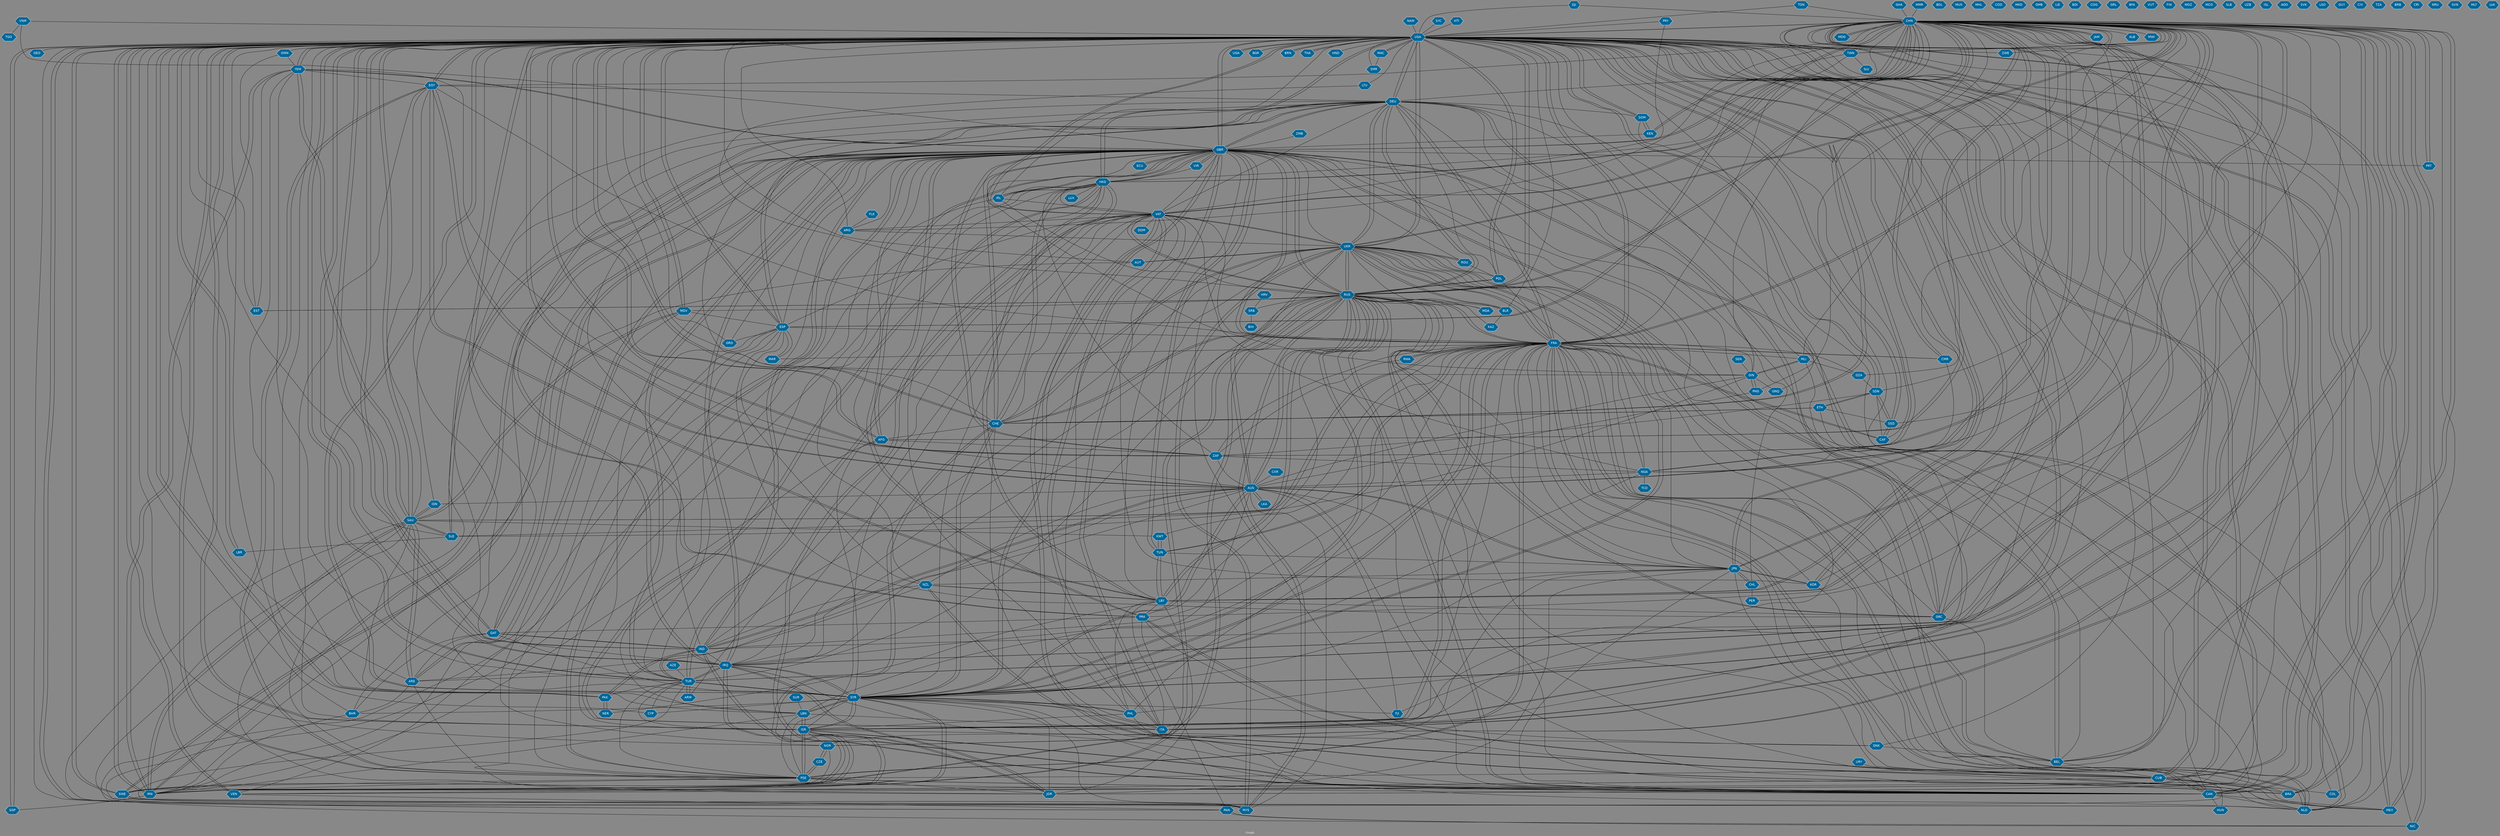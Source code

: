 // Countries together in item graph
graph {
	graph [bgcolor="#888888" fontcolor=white fontsize=12 label="Graph" outputorder=edgesfirst overlap=prism]
	node [color=white fillcolor="#006699" fontcolor=white fontname=Helvetica shape=hexagon style=filled]
	edge [arrowhead=open color=black fontcolor=white fontname=Courier fontsize=12]
		CHN [label=CHN]
		USA [label=USA]
		ZAF [label=ZAF]
		RUS [label=RUS]
		GBR [label=GBR]
		FRA [label=FRA]
		CAN [label=CAN]
		SYR [label=SYR]
		MDG [label=MDG]
		SWE [label=SWE]
		LTU [label=LTU]
		VAT [label=VAT]
		MAC [label=MAC]
		SUR [label=SUR]
		AUT [label=AUT]
		IRN [label=IRN]
		UKR [label=UKR]
		JOR [label=JOR]
		SAU [label=SAU]
		AUS [label=AUS]
		IRQ [label=IRQ]
		BEL [label=BEL]
		ITA [label=ITA]
		LBY [label=LBY]
		QAT [label=QAT]
		PSE [label=PSE]
		ARE [label=ARE]
		BHR [label=BHR]
		IND [label=IND]
		EGY [label=EGY]
		DNK [label=DNK]
		TUR [label=TUR]
		BRA [label=BRA]
		NZL [label=NZL]
		NGA [label=NGA]
		PHL [label=PHL]
		ISR [label=ISR]
		KEN [label=KEN]
		NOR [label=NOR]
		JPN [label=JPN]
		GRC [label=GRC]
		TCD [label=TCD]
		CUB [label=CUB]
		AFG [label=AFG]
		PAN [label=PAN]
		NIC [label=NIC]
		HKG [label=HKG]
		SSD [label=SSD]
		SDN [label=SDN]
		KOR [label=KOR]
		MEX [label=MEX]
		BOL [label=BOL]
		DEU [label=DEU]
		CHE [label=CHE]
		GEO [label=GEO]
		ESP [label=ESP]
		HTI [label=HTI]
		POL [label=POL]
		MUS [label=MUS]
		MYS [label=MYS]
		ECU [label=ECU]
		MHL [label=MHL]
		ARG [label=ARG]
		HUN [label=HUN]
		VEN [label=VEN]
		YEM [label=YEM]
		PRY [label=PRY]
		BLR [label=BLR]
		CHL [label=CHL]
		IRL [label=IRL]
		LBR [label=LBR]
		COD [label=COD]
		MKD [label=MKD]
		LBN [label=LBN]
		EST [label=EST]
		MAR [label=MAR]
		SOM [label=SOM]
		COL [label=COL]
		UGA [label=UGA]
		NLD [label=NLD]
		LKA [label=LKA]
		GMB [label=GMB]
		SEN [label=SEN]
		GIN [label=GIN]
		BGR [label=BGR]
		TUN [label=TUN]
		KWT [label=KWT]
		LIE [label=LIE]
		BIH [label=BIH]
		CZE [label=CZE]
		TWN [label=TWN]
		BDI [label=BDI]
		COG [label=COG]
		SLE [label=SLE]
		TON [label=TON]
		SRB [label=SRB]
		GRL [label=GRL]
		CAF [label=CAF]
		PRK [label=PRK]
		ROU [label=ROU]
		BFA [label=BFA]
		DZA [label=DZA]
		CMR [label=CMR]
		VUT [label=VUT]
		PRT [label=PRT]
		ETH [label=ETH]
		PAK [label=PAK]
		FIN [label=FIN]
		ZWE [label=ZWE]
		KAZ [label=KAZ]
		"CXR " [label="CXR "]
		RWA [label=RWA]
		MOZ [label=MOZ]
		MDV [label=MDV]
		MCO [label=MCO]
		SLB [label=SLB]
		PER [label=PER]
		URY [label=URY]
		GHA [label=GHA]
		JAM [label=JAM]
		SLV [label=SLV]
		NER [label=NER]
		UZB [label=UZB]
		ZMB [label=ZMB]
		CYP [label=CYP]
		VIR [label=VIR]
		LUX [label=LUX]
		AZE [label=AZE]
		ISL [label=ISL]
		PNG [label=PNG]
		NAM [label=NAM]
		MLI [label=MLI]
		ALB [label=ALB]
		IDN [label=IDN]
		ARM [label=ARM]
		FJI [label=FJI]
		HRV [label=HRV]
		AGO [label=AGO]
		SVK [label=SVK]
		LSO [label=LSO]
		BRN [label=BRN]
		THA [label=THA]
		GUY [label=GUY]
		VNM [label=VNM]
		DJI [label=DJI]
		SMR [label=SMR]
		CIV [label=CIV]
		TGO [label=TGO]
		TZA [label=TZA]
		MMR [label=MMR]
		GRD [label=GRD]
		SGP [label=SGP]
		BRB [label=BRB]
		CRI [label=CRI]
		NRU [label=NRU]
		SVN [label=SVN]
		DOM [label=DOM]
		MLT [label=MLT]
		LVA [label=LVA]
		SYC [label=SYC]
		MDA [label=MDA]
		HND [label=HND]
		GNQ [label=GNQ]
		FLK [label=FLK]
		OMN [label=OMN]
		MWI [label=MWI]
			FRA -- MLI [weight=2]
			HKG -- GBR [weight=4]
			USA -- VAT [weight=2]
			USA -- CYP [weight=1]
			GRC -- USA [weight=1]
			CAF -- FRA [weight=1]
			ZAF -- AUS [weight=1]
			ARG -- USA [weight=1]
			EGY -- CHN [weight=1]
			THA -- USA [weight=1]
			IRQ -- DEU [weight=1]
			MAC -- SMR [weight=1]
			HKG -- ZAF [weight=1]
			SDN -- ETH [weight=1]
			EST -- YEM [weight=1]
			QAT -- GBR [weight=1]
			VNM -- USA [weight=1]
			EGY -- DEU [weight=2]
			ETH -- CHE [weight=2]
			MAR -- ESP [weight=1]
			VAT -- RUS [weight=1]
			FRA -- NLD [weight=1]
			CHN -- MEX [weight=5]
			FLK -- ARG [weight=1]
			CAN -- PSE [weight=1]
			HKG -- LUX [weight=1]
			DEU -- QAT [weight=1]
			CHE -- USA [weight=1]
			MYS -- SWE [weight=1]
			AUS -- JPN [weight=1]
			IND -- CHN [weight=1]
			VAT -- SYR [weight=3]
			PHL -- CAN [weight=1]
			CHN -- PRK [weight=2]
			LBY -- USA [weight=10]
			UKR -- AUT [weight=1]
			GBR -- VIR [weight=1]
			USA -- YEM [weight=5]
			USA -- SGP [weight=1]
			ZMB -- GBR [weight=1]
			USA -- EST [weight=1]
			CHN -- SDN [weight=2]
			SSD -- CHN [weight=1]
			JPN -- NZL [weight=1]
			USA -- UKR [weight=54]
			ESP -- USA [weight=3]
			BRN -- USA [weight=1]
			NGA -- USA [weight=6]
			KOR -- USA [weight=4]
			EGY -- PSE [weight=2]
			CAN -- DEU [weight=2]
			CUB -- BRA [weight=2]
			CHN -- PRT [weight=1]
			DEU -- IND [weight=1]
			ARG -- IRN [weight=1]
			TUN -- LBY [weight=2]
			USA -- SYR [weight=23]
			NLD -- UKR [weight=3]
			PSE -- ESP [weight=1]
			RWA -- FRA [weight=4]
			FRA -- CMR [weight=1]
			FRA -- SAU [weight=1]
			PSE -- EGY [weight=2]
			GBR -- IND [weight=2]
			ARE -- JOR [weight=1]
			PSE -- CAN [weight=1]
			BEL -- CUB [weight=1]
			LBN -- SYR [weight=1]
			RUS -- SRB [weight=1]
			NLD -- TUR [weight=1]
			RUS -- PRK [weight=1]
			TUR -- GBR [weight=2]
			IRN -- AFG [weight=1]
			CHN -- FRA [weight=9]
			TUR -- IRQ [weight=3]
			CHN -- MLI [weight=1]
			CUB -- VAT [weight=2]
			POL -- DEU [weight=1]
			IRN -- SYR [weight=2]
			USA -- RUS [weight=80]
			SAU -- IRN [weight=3]
			FRA -- DEU [weight=7]
			CHN -- NIC [weight=4]
			YEM -- SAU [weight=11]
			GRC -- CHN [weight=2]
			IRN -- RUS [weight=4]
			USA -- GRD [weight=2]
			IND -- CAN [weight=1]
			USA -- ZAF [weight=1]
			ARE -- QAT [weight=1]
			USA -- MYS [weight=1]
			AUS -- UKR [weight=1]
			RWA -- ZAF [weight=1]
			MLI -- DZA [weight=1]
			USA -- OMN [weight=1]
			GBR -- SWE [weight=1]
			SWE -- USA [weight=1]
			HTI -- USA [weight=1]
			AFG -- ZAF [weight=2]
			CHN -- ITA [weight=3]
			NLD -- USA [weight=2]
			ITA -- CHE [weight=1]
			PAK -- NER [weight=2]
			FRA -- SYR [weight=4]
			MEX -- USA [weight=4]
			SLE -- GBR [weight=1]
			VAT -- CHN [weight=6]
			MDG -- CHN [weight=1]
			CAN -- FRA [weight=2]
			LBN -- ITA [weight=1]
			USA -- GRC [weight=1]
			USA -- FRA [weight=16]
			NOR -- CZE [weight=1]
			FRA -- RUS [weight=5]
			USA -- SOM [weight=4]
			USA -- ESP [weight=1]
			AUT -- UKR [weight=2]
			ITA -- DEU [weight=1]
			POL -- RUS [weight=3]
			USA -- SDN [weight=1]
			GBR -- USA [weight=26]
			GBR -- ZAF [weight=4]
			VNM -- TGO [weight=1]
			GRC -- ESP [weight=2]
			VAT -- ESP [weight=1]
			GBR -- PRK [weight=2]
			LBY -- ITA [weight=1]
			USA -- ISR [weight=11]
			SYR -- USA [weight=32]
			SYR -- IRQ [weight=7]
			ISR -- JOR [weight=1]
			PHL -- ISR [weight=1]
			CUB -- FRA [weight=1]
			RUS -- JPN [weight=1]
			SRB -- BIH [weight=1]
			ISR -- SYR [weight=5]
			LBY -- PHL [weight=3]
			RUS -- FRA [weight=7]
			IRQ -- USA [weight=42]
			TON -- CHN [weight=1]
			GBR -- BHR [weight=2]
			CHN -- IRN [weight=1]
			USA -- POL [weight=3]
			MDV -- NOR [weight=1]
			FRA -- IRQ [weight=1]
			AUS -- IDN [weight=1]
			IRQ -- EGY [weight=1]
			SAU -- JOR [weight=1]
			QAT -- SYR [weight=1]
			GBR -- DNK [weight=2]
			ARG -- GBR [weight=2]
			AUS -- NLD [weight=1]
			USA -- IND [weight=9]
			DEU -- SOM [weight=1]
			SOM -- KEN [weight=3]
			AUS -- RUS [weight=2]
			USA -- LTU [weight=1]
			JPN -- UKR [weight=1]
			CAN -- MEX [weight=2]
			ISR -- NOR [weight=1]
			USA -- VEN [weight=5]
			PRK -- CUB [weight=1]
			RUS -- BLR [weight=3]
			USA -- TWN [weight=1]
			FRA -- NGA [weight=1]
			SYR -- ITA [weight=1]
			CUB -- PRK [weight=1]
			POL -- UKR [weight=2]
			JOR -- USA [weight=2]
			UKR -- IND [weight=1]
			CHN -- NOR [weight=2]
			FRA -- POL [weight=1]
			USA -- SSD [weight=1]
			BHR -- USA [weight=1]
			USA -- JOR [weight=2]
			USA -- SMR [weight=1]
			SLE -- LBR [weight=2]
			ESP -- DEU [weight=1]
			TUR -- SYR [weight=7]
			CUB -- MEX [weight=1]
			CUB -- PAN [weight=3]
			GRC -- BEL [weight=1]
			SYR -- CYP [weight=1]
			TUR -- PAK [weight=1]
			CAN -- USA [weight=7]
			GIN -- PNG [weight=5]
			GBR -- YEM [weight=1]
			KOR -- FRA [weight=1]
			IRQ -- AUS [weight=1]
			CHN -- TUR [weight=1]
			GBR -- TUN [weight=1]
			ISR -- FRA [weight=6]
			SLE -- USA [weight=2]
			IRL -- VAT [weight=1]
			HKG -- CHE [weight=1]
			FRA -- MAR [weight=1]
			ROU -- UKR [weight=1]
			VAT -- CHE [weight=1]
			RUS -- CAN [weight=2]
			MLI -- BEL [weight=1]
			ZAF -- CHN [weight=4]
			CHN -- JAM [weight=2]
			ISR -- IRN [weight=11]
			SYR -- FJI [weight=1]
			SYR -- LBN [weight=5]
			HRV -- SRB [weight=2]
			SYC -- USA [weight=1]
			CHE -- ETH [weight=1]
			NIC -- CHN [weight=3]
			RUS -- IRN [weight=3]
			AUS -- ARE [weight=1]
			PRK -- MEX [weight=1]
			CAF -- USA [weight=1]
			SAU -- ARE [weight=1]
			CHN -- BRA [weight=1]
			CHN -- GIN [weight=1]
			TUR -- USA [weight=3]
			CHN -- ESP [weight=3]
			NER -- LBY [weight=1]
			DEU -- ESP [weight=1]
			SYR -- IRN [weight=3]
			USA -- IRN [weight=27]
			CAF -- SSD [weight=1]
			NZL -- BRA [weight=1]
			MLI -- GIN [weight=1]
			GRD -- GBR [weight=1]
			BHR -- IRN [weight=1]
			CHL -- PER [weight=1]
			VAT -- GBR [weight=1]
			DNK -- BEL [weight=1]
			AUS -- USA [weight=8]
			ESP -- TUR [weight=1]
			RUS -- VAT [weight=2]
			PHL -- HKG [weight=1]
			CHN -- ARG [weight=1]
			FRA -- CAN [weight=2]
			ZWE -- CHN [weight=1]
			JOR -- SYR [weight=4]
			PAN -- HKG [weight=1]
			ISR -- TUR [weight=1]
			CHE -- GBR [weight=1]
			GIN -- GBR [weight=1]
			GBR -- LBY [weight=4]
			TUR -- RUS [weight=2]
			IRQ -- RUS [weight=1]
			NZL -- TUR [weight=1]
			USA -- IRQ [weight=35]
			BLR -- UKR [weight=2]
			GBR -- SLE [weight=1]
			FRA -- IND [weight=2]
			KEN -- CHN [weight=1]
			GIN -- SLE [weight=1]
			LBY -- NZL [weight=2]
			IRQ -- SYR [weight=8]
			PSE -- ISR [weight=68]
			DEU -- VAT [weight=1]
			CZE -- NOR [weight=1]
			HKG -- ITA [weight=1]
			ISR -- USA [weight=16]
			DEU -- GRC [weight=8]
			USA -- HND [weight=1]
			USA -- DNK [weight=1]
			TWN -- FRA [weight=1]
			GBR -- RUS [weight=6]
			KEN -- SOM [weight=5]
			ARM -- VAT [weight=1]
			MYS -- UKR [weight=9]
			GBR -- HKG [weight=4]
			BEL -- GBR [weight=2]
			POL -- USA [weight=3]
			VAT -- NGA [weight=1]
			USA -- KOR [weight=2]
			PNG -- GIN [weight=3]
			GBR -- SYR [weight=6]
			KEN -- GBR [weight=1]
			CHN -- JPN [weight=7]
			PSE -- FRA [weight=1]
			ISR -- PSE [weight=79]
			DJI -- USA [weight=1]
			IND -- PAK [weight=1]
			MYS -- AUS [weight=2]
			CHN -- KEN [weight=1]
			IND -- QAT [weight=1]
			GBR -- ITA [weight=1]
			ESP -- FRA [weight=3]
			NLD -- RUS [weight=2]
			SWE -- GBR [weight=1]
			AUS -- EGY [weight=2]
			SYR -- UKR [weight=1]
			DEU -- IRQ [weight=1]
			SAU -- SLE [weight=1]
			MDA -- UKR [weight=1]
			NLD -- GBR [weight=1]
			USA -- JPN [weight=9]
			USA -- MEX [weight=10]
			GBR -- NLD [weight=1]
			SSD -- USA [weight=1]
			PSE -- IRN [weight=1]
			PRK -- QAT [weight=1]
			NLD -- SYR [weight=2]
			VAT -- PHL [weight=2]
			TUR -- HKG [weight=2]
			IRN -- SAU [weight=1]
			GRC -- GBR [weight=1]
			LBY -- EGY [weight=2]
			NGA -- TCD [weight=1]
			ETH -- SSD [weight=2]
			LKA -- AUS [weight=4]
			SDN -- USA [weight=2]
			VEN -- CUB [weight=1]
			LBY -- CHN [weight=1]
			UKR -- DEU [weight=8]
			GBR -- NZL [weight=3]
			BRA -- FRA [weight=1]
			USA -- CAN [weight=3]
			CAN -- ISR [weight=2]
			FRA -- RWA [weight=2]
			RUS -- IRL [weight=1]
			IRQ -- TUR [weight=1]
			SAU -- KWT [weight=1]
			UKR -- CHN [weight=6]
			ISR -- CAN [weight=2]
			FRA -- VAT [weight=1]
			CUB -- COL [weight=1]
			AUS -- SYR [weight=1]
			USA -- IRL [weight=1]
			UKR -- NGA [weight=1]
			IND -- IRQ [weight=1]
			OMN -- EST [weight=1]
			ISR -- VAT [weight=1]
			SAU -- FRA [weight=1]
			CHE -- UKR [weight=2]
			"CXR " -- AUS [weight=1]
			ESP -- CAN [weight=1]
			SAU -- LBN [weight=2]
			CHN -- DZA [weight=1]
			CUB -- USA [weight=15]
			GBR -- ECU [weight=3]
			LBY -- JOR [weight=1]
			GRC -- DEU [weight=7]
			USA -- CHN [weight=95]
			CHN -- AFG [weight=3]
			DEU -- CHL [weight=1]
			ISR -- ETH [weight=2]
			NGA -- SYR [weight=1]
			NGA -- AUS [weight=2]
			CHN -- IRQ [weight=2]
			IRL -- HKG [weight=1]
			FRA -- UKR [weight=4]
			IDN -- SAU [weight=1]
			ITA -- CHN [weight=3]
			CHN -- HKG [weight=1]
			HKG -- USA [weight=7]
			IRQ -- CHN [weight=1]
			IRQ -- GBR [weight=3]
			SYR -- TUR [weight=8]
			VEN -- USA [weight=5]
			EGY -- FRA [weight=1]
			CZE -- PSE [weight=2]
			USA -- THA [weight=1]
			GBR -- COL [weight=2]
			CHE -- RUS [weight=2]
			CAN -- HUN [weight=1]
			SAU -- YEM [weight=6]
			PRT -- CHN [weight=3]
			CHN -- CMR [weight=5]
			VAT -- USA [weight=2]
			CHN -- CHE [weight=1]
			ARE -- BHR [weight=1]
			CHE -- SYR [weight=4]
			ARM -- TUR [weight=1]
			VEN -- CHN [weight=1]
			AFG -- GBR [weight=1]
			CHN -- CAN [weight=23]
			SYR -- DEU [weight=1]
			DEU -- GBR [weight=8]
			GBR -- PRT [weight=1]
			IND -- GBR [weight=2]
			GHA -- CHN [weight=1]
			TUN -- FRA [weight=3]
			SYR -- ISR [weight=2]
			VAT -- ARG [weight=1]
			HKG -- IRL [weight=2]
			CHN -- DEU [weight=1]
			RUS -- DEU [weight=13]
			LBR -- USA [weight=3]
			AUS -- LBN [weight=1]
			CHN -- ISR [weight=2]
			CHN -- ZAF [weight=2]
			USA -- NGA [weight=5]
			EST -- RUS [weight=1]
			ROU -- POL [weight=1]
			PSE -- JOR [weight=1]
			NOR -- CHN [weight=3]
			PAK -- IND [weight=1]
			IRN -- YEM [weight=1]
			HKG -- CAN [weight=6]
			PRK -- USA [weight=5]
			PAK -- YEM [weight=1]
			GBR -- BEL [weight=2]
			USA -- GEO [weight=2]
			PRK -- GBR [weight=2]
			CAN -- CHN [weight=41]
			ISR -- CHN [weight=1]
			ITA -- FRA [weight=2]
			USA -- BEL [weight=1]
			USA -- AFG [weight=18]
			EGY -- USA [weight=2]
			QAT -- USA [weight=3]
			AUS -- CAN [weight=1]
			TUR -- YEM [weight=1]
			SSD -- CAF [weight=1]
			UKR -- SYR [weight=2]
			GBR -- CAN [weight=2]
			IND -- USA [weight=2]
			CHN -- AUS [weight=8]
			USA -- ARE [weight=1]
			CHN -- TWN [weight=2]
			LBY -- HKG [weight=1]
			YEM -- IRN [weight=2]
			CMR -- CHN [weight=1]
			YEM -- EGY [weight=1]
			MDV -- ESP [weight=1]
			DZA -- FRA [weight=4]
			USA -- TUR [weight=5]
			USA -- DEU [weight=13]
			CHE -- AFG [weight=1]
			RUS -- POL [weight=3]
			GBR -- IRL [weight=1]
			GBR -- QAT [weight=1]
			PSE -- CZE [weight=3]
			SUR -- LBN [weight=1]
			SYR -- RUS [weight=10]
			VIR -- GBR [weight=1]
			VAT -- UKR [weight=1]
			SOM -- CAN [weight=1]
			JPN -- CAN [weight=1]
			KOR -- CHN [weight=1]
			ITA -- GBR [weight=1]
			MYS -- USA [weight=1]
			KWT -- TUN [weight=3]
			ETH -- SDN [weight=1]
			TUN -- KWT [weight=1]
			ESP -- NZL [weight=1]
			TUN -- GBR [weight=2]
			FRA -- USA [weight=12]
			GBR -- ARE [weight=1]
			FRA -- GBR [weight=7]
			PRY -- USA [weight=1]
			KOR -- JPN [weight=1]
			IRN -- IRQ [weight=4]
			GBR -- CHE [weight=1]
			IRQ -- UKR [weight=1]
			FRA -- DNK [weight=1]
			CAN -- NLD [weight=1]
			JPN -- CHL [weight=1]
			SWE -- RUS [weight=2]
			TWN -- USA [weight=2]
			JAM -- CHN [weight=1]
			IRN -- CHN [weight=2]
			NGA -- CHN [weight=1]
			BRA -- NZL [weight=1]
			RUS -- MDV [weight=1]
			CHE -- IRN [weight=1]
			UKR -- GBR [weight=1]
			PNG -- AUS [weight=1]
			VAT -- DOM [weight=1]
			OMN -- YEM [weight=1]
			IND -- NZL [weight=1]
			USA -- UGA [weight=2]
			VAT -- ITA [weight=1]
			FJI -- AUS [weight=1]
			IRQ -- JOR [weight=1]
			SYR -- AFG [weight=1]
			SYR -- FRA [weight=5]
			RUS -- UKR [weight=207]
			ITA -- USA [weight=3]
			PSE -- TUR [weight=1]
			IRN -- USA [weight=36]
			FRA -- PSE [weight=3]
			CHN -- BEL [weight=1]
			USA -- PSE [weight=11]
			JOR -- JPN [weight=1]
			IRN -- GBR [weight=3]
			MDV -- SAU [weight=1]
			RUS -- AUS [weight=4]
			USA -- QAT [weight=3]
			NLD -- FRA [weight=2]
			USA -- BRA [weight=5]
			CHE -- CHN [weight=1]
			FRA -- SLE [weight=1]
			USA -- PAK [weight=1]
			SGP -- USA [weight=4]
			SYR -- AUS [weight=1]
			USA -- AUS [weight=5]
			ISR -- DNK [weight=1]
			DEU -- UKR [weight=12]
			CAN -- RUS [weight=1]
			UKR -- RUS [weight=192]
			RUS -- KAZ [weight=1]
			USA -- EGY [weight=2]
			MEX -- CHN [weight=5]
			ZAF -- USA [weight=2]
			GIN -- GNQ [weight=1]
			CAN -- UKR [weight=2]
			PSE -- SYR [weight=1]
			USA -- NIC [weight=5]
			UKR -- ROU [weight=1]
			BLR -- KAZ [weight=1]
			RUS -- CHE [weight=1]
			UKR -- ITA [weight=1]
			HUN -- RUS [weight=1]
			USA -- SAU [weight=3]
			USA -- GNQ [weight=1]
			BLR -- USA [weight=1]
			USA -- BRN [weight=1]
			NOR -- USA [weight=1]
			FRA -- CAF [weight=1]
			USA -- BGR [weight=1]
			GIN -- AUS [weight=1]
			USA -- LBN [weight=1]
			RUS -- USA [weight=85]
			USA -- AUT [weight=2]
			CHN -- MWI [weight=1]
			LBN -- IRL [weight=1]
			USA -- SWE [weight=4]
			SYR -- CHN [weight=4]
			TUR -- ARM [weight=2]
			CHN -- SYR [weight=2]
			FRA -- ISR [weight=1]
			BRA -- CHN [weight=2]
			ISR -- EGY [weight=3]
			FRA -- ZAF [weight=1]
			AUS -- CHN [weight=3]
			SYR -- GBR [weight=4]
			AUS -- GBR [weight=2]
			SSD -- SDN [weight=14]
			RUS -- CHN [weight=8]
			JPN -- KOR [weight=1]
			GIN -- FRA [weight=1]
			MMR -- CHN [weight=1]
			LBY -- RUS [weight=1]
			FRA -- BEL [weight=6]
			UKR -- FRA [weight=4]
			GBR -- IRN [weight=4]
			LBY -- GRC [weight=1]
			SDN -- CAF [weight=2]
			SAU -- EGY [weight=1]
			GRC -- FRA [weight=1]
			RUS -- PHL [weight=1]
			LTU -- RUS [weight=1]
			TUR -- CHN [weight=4]
			SYR -- BHR [weight=1]
			BHR -- QAT [weight=1]
			LBY -- TUN [weight=1]
			CYP -- TUR [weight=1]
			DEU -- PSE [weight=1]
			SEN -- GIN [weight=1]
			MYS -- RUS [weight=3]
			VAT -- TUR [weight=1]
			UKR -- AUS [weight=1]
			CAN -- IND [weight=1]
			UKR -- NLD [weight=2]
			AFG -- USA [weight=30]
			KOR -- MEX [weight=1]
			RUS -- MYS [weight=1]
			TUR -- VAT [weight=1]
			USA -- LBY [weight=8]
			MYS -- SYR [weight=2]
			EGY -- AUS [weight=2]
			URY -- CUB [weight=1]
			IRN -- ISR [weight=5]
			BEL -- FRA [weight=1]
			GBR -- PSE [weight=2]
			SDN -- SSD [weight=13]
			JPN -- CHN [weight=2]
			AUT -- IRN [weight=1]
			IRQ -- CAN [weight=1]
			CHL -- JPN [weight=1]
			KWT -- FRA [weight=4]
			PSE -- GBR [weight=1]
			SAU -- IDN [weight=2]
			CHN -- GRC [weight=5]
			RUS -- CUB [weight=1]
			UKR -- MYS [weight=8]
			PSE -- SWE [weight=1]
			IDN -- USA [weight=1]
			ARE -- GBR [weight=1]
			DZA -- SDN [weight=1]
			JOR -- IRQ [weight=1]
			DEU -- RUS [weight=9]
			ROU -- GBR [weight=1]
			IRQ -- IRN [weight=7]
			JPN -- AUS [weight=1]
			CHN -- USA [weight=102]
			USA -- LBR [weight=3]
			USA -- FJI [weight=1]
			VNM -- GBR [weight=2]
			CHN -- GBR [weight=25]
			GBR -- CHN [weight=14]
			USA -- CHE [weight=4]
			IND -- AUS [weight=1]
			RUS -- SYR [weight=6]
			SAU -- NLD [weight=1]
			PRK -- PAN [weight=1]
			HKG -- VAT [weight=3]
			UGA -- USA [weight=4]
			GIN -- USA [weight=1]
			MAC -- USA [weight=1]
			GBR -- ISR [weight=3]
			AZE -- TUR [weight=1]
			CHN -- RUS [weight=16]
			TON -- USA [weight=1]
			GBR -- DEU [weight=5]
			ESP -- CHN [weight=3]
			RUS -- MDA [weight=1]
			YEM -- ZAF [weight=1]
			IRQ -- ARE [weight=1]
			ISR -- LBN [weight=4]
			CHE -- DEU [weight=1]
			UKR -- USA [weight=57]
			NIC -- HKG [weight=2]
			PSE -- USA [weight=5]
			USA -- CUB [weight=9]
			HKG -- CHN [weight=2]
			PSE -- CHN [weight=1]
			BEL -- CHN [weight=2]
			ECU -- GBR [weight=1]
			QAT -- IND [weight=1]
			USA -- MAC [weight=3]
			HKG -- LBY [weight=1]
			CHN -- PNG [weight=1]
			NAM -- USA [weight=2]
			GBR -- IRQ [weight=6]
			CHN -- CUB [weight=3]
			CHN -- PER [weight=1]
			TWN -- HKG [weight=1]
			NIC -- PAN [weight=1]
			CMR -- NGA [weight=1]
			CUB -- CHN [weight=2]
			GRC -- RUS [weight=2]
			DEU -- FRA [weight=10]
			CHN -- VAT [weight=1]
			ESP -- VEN [weight=1]
			PHL -- USA [weight=1]
			PAK -- USA [weight=1]
			UKR -- CHE [weight=2]
			ARE -- SAU [weight=1]
			UKR -- VAT [weight=1]
			LBN -- IRN [weight=2]
			CMR -- FRA [weight=1]
			CHN -- MDG [weight=1]
			SWE -- MYS [weight=1]
			CHN -- LBY [weight=2]
			TWN -- CHN [weight=1]
			LBY -- PRK [weight=1]
			DJI -- CHN [weight=1]
			GBR -- FRA [weight=9]
			VAT -- IRQ [weight=1]
			GBR -- AFG [weight=2]
			ZAF -- SDN [weight=1]
			PHL -- SYR [weight=2]
			AUS -- NZL [weight=2]
			TUN -- JPN [weight=1]
			PAN -- USA [weight=1]
			JPN -- USA [weight=9]
			MLI -- USA [weight=1]
			VEN -- PAN [weight=1]
			ITA -- HKG [weight=1]
			NOR -- SWE [weight=1]
			AUS -- LKA [weight=1]
			PAN -- NIC [weight=1]
			IRL -- GBR [weight=1]
			CHN -- UKR [weight=2]
			SYR -- CAN [weight=1]
			NOR -- JPN [weight=1]
			ARG -- UKR [weight=1]
			MDV -- USA [weight=1]
			VAT -- KOR [weight=1]
			SYR -- CHE [weight=5]
			VAT -- CUB [weight=2]
			EGY -- LBY [weight=2]
			SAU -- MDV [weight=1]
			IRN -- SGP [weight=1]
			SAU -- MYS [weight=1]
			USA -- ZWE [weight=1]
			TWN -- SLV [weight=1]
			RUS -- EST [weight=1]
			CUB -- VEN [weight=1]
			USA -- PRK [weight=7]
			PRY -- VAT [weight=1]
			USA -- HKG [weight=18]
			UKR -- BLR [weight=4]
			CAN -- HKG [weight=5]
			ZAF -- GBR [weight=4]
			IRN -- CHE [weight=1]
			AFG -- CHN [weight=1]
			NZL -- LBY [weight=1]
			RUS -- LBY [weight=1]
			CUB -- JPN [weight=1]
			LBN -- ISR [weight=1]
			AUS -- IND [weight=1]
			SYR -- JPN [weight=1]
			VIR -- HKG [weight=1]
			GBR -- TUR [weight=2]
			CHN -- COL [weight=1]
			NER -- PAK [weight=2]
			YEM -- GBR [weight=1]
			NLD -- DEU [weight=1]
			GIN -- MLI [weight=1]
			SLE -- SAU [weight=1]
			YEM -- USA [weight=6]
			JOR -- ISR [weight=1]
			SYR -- PHL [weight=1]
			ITA -- VAT [weight=5]
			LBN -- PSE [weight=1]
			ESP -- GRD [weight=2]
			SOM -- USA [weight=2]
			DEU -- USA [weight=14]
			CHN -- ALB [weight=1]
			RUS -- GBR [weight=9]
			GBR -- ESP [weight=4]
			FRA -- CHN [weight=13]
			USA -- ITA [weight=3]
			CHE -- HKG [weight=1]
			JPN -- FRA [weight=1]
			ESP -- MAR [weight=1]
			USA -- MDV [weight=2]
			RUS -- SWE [weight=3]
			USA -- GBR [weight=18]
			FRA -- TUN [weight=2]
			RUS -- GRC [weight=2]
			ZAF -- NGA [weight=1]
			SAU -- USA [weight=8]
}